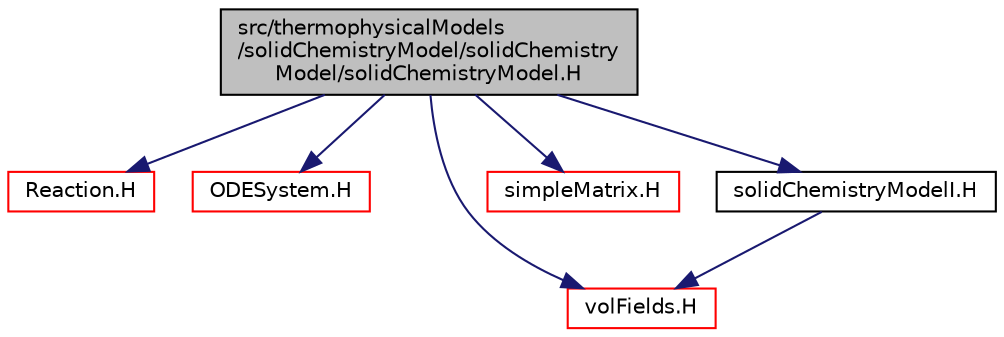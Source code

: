 digraph "src/thermophysicalModels/solidChemistryModel/solidChemistryModel/solidChemistryModel.H"
{
  bgcolor="transparent";
  edge [fontname="Helvetica",fontsize="10",labelfontname="Helvetica",labelfontsize="10"];
  node [fontname="Helvetica",fontsize="10",shape=record];
  Node0 [label="src/thermophysicalModels\l/solidChemistryModel/solidChemistry\lModel/solidChemistryModel.H",height=0.2,width=0.4,color="black", fillcolor="grey75", style="filled", fontcolor="black"];
  Node0 -> Node1 [color="midnightblue",fontsize="10",style="solid",fontname="Helvetica"];
  Node1 [label="Reaction.H",height=0.2,width=0.4,color="red",URL="$a17027.html"];
  Node0 -> Node105 [color="midnightblue",fontsize="10",style="solid",fontname="Helvetica"];
  Node105 [label="ODESystem.H",height=0.2,width=0.4,color="red",URL="$a09062.html"];
  Node0 -> Node125 [color="midnightblue",fontsize="10",style="solid",fontname="Helvetica"];
  Node125 [label="volFields.H",height=0.2,width=0.4,color="red",URL="$a02912.html"];
  Node0 -> Node323 [color="midnightblue",fontsize="10",style="solid",fontname="Helvetica"];
  Node323 [label="simpleMatrix.H",height=0.2,width=0.4,color="red",URL="$a11792.html"];
  Node0 -> Node324 [color="midnightblue",fontsize="10",style="solid",fontname="Helvetica"];
  Node324 [label="solidChemistryModelI.H",height=0.2,width=0.4,color="black",URL="$a16748.html"];
  Node324 -> Node125 [color="midnightblue",fontsize="10",style="solid",fontname="Helvetica"];
}
